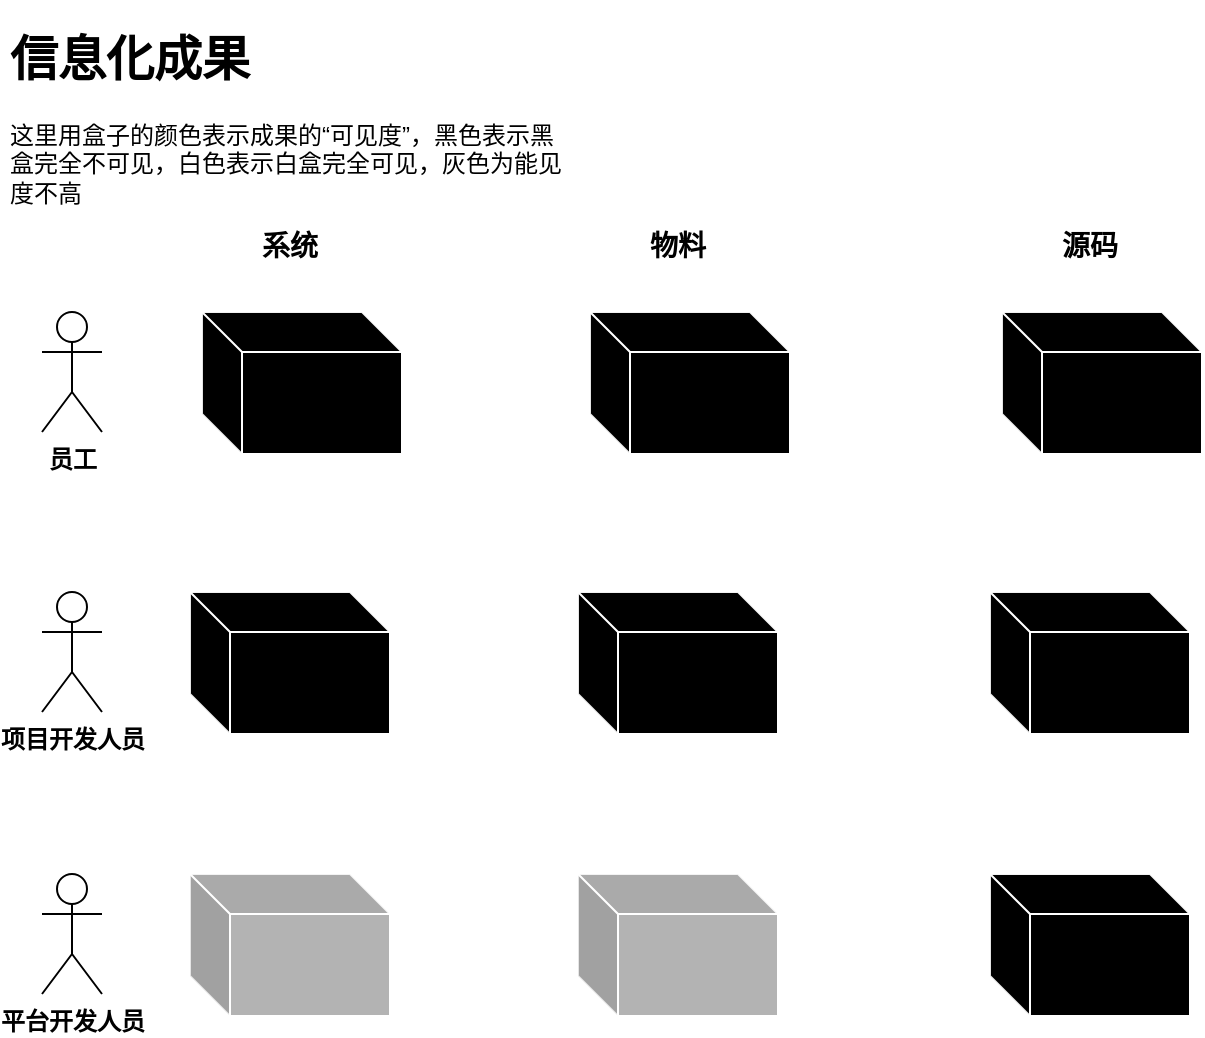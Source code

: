 <mxfile version="23.1.5" type="github">
  <diagram name="第 1 页" id="GiNgVYOG7Uos1pchXm_j">
    <mxGraphModel dx="1509" dy="798" grid="1" gridSize="10" guides="1" tooltips="1" connect="1" arrows="1" fold="1" page="1" pageScale="1" pageWidth="827" pageHeight="1169" math="0" shadow="0">
      <root>
        <mxCell id="0" />
        <mxCell id="1" parent="0" />
        <mxCell id="IuLcHBRxpZFN4A8LoV7O-1" value="&lt;b&gt;员工&lt;/b&gt;" style="shape=umlActor;verticalLabelPosition=bottom;verticalAlign=top;html=1;outlineConnect=0;" vertex="1" parent="1">
          <mxGeometry x="100" y="240" width="30" height="60" as="geometry" />
        </mxCell>
        <mxCell id="IuLcHBRxpZFN4A8LoV7O-2" value="&lt;b&gt;项目开发人员&lt;/b&gt;" style="shape=umlActor;verticalLabelPosition=bottom;verticalAlign=top;html=1;outlineConnect=0;" vertex="1" parent="1">
          <mxGeometry x="100" y="380" width="30" height="60" as="geometry" />
        </mxCell>
        <mxCell id="IuLcHBRxpZFN4A8LoV7O-5" value="&lt;b&gt;平台开发人员&lt;/b&gt;" style="shape=umlActor;verticalLabelPosition=bottom;verticalAlign=top;html=1;outlineConnect=0;" vertex="1" parent="1">
          <mxGeometry x="100" y="521" width="30" height="60" as="geometry" />
        </mxCell>
        <mxCell id="IuLcHBRxpZFN4A8LoV7O-7" value="" style="shape=cube;whiteSpace=wrap;html=1;boundedLbl=1;backgroundOutline=1;darkOpacity=0.05;darkOpacity2=0.1;fillColor=#000000;strokeColor=#FFFFFF;" vertex="1" parent="1">
          <mxGeometry x="180" y="240" width="100" height="71" as="geometry" />
        </mxCell>
        <mxCell id="IuLcHBRxpZFN4A8LoV7O-10" value="系统" style="text;html=1;align=center;verticalAlign=middle;whiteSpace=wrap;rounded=0;fontSize=14;fontStyle=1" vertex="1" parent="1">
          <mxGeometry x="194" y="192" width="60" height="30" as="geometry" />
        </mxCell>
        <mxCell id="IuLcHBRxpZFN4A8LoV7O-12" value="物料" style="text;html=1;align=center;verticalAlign=middle;whiteSpace=wrap;rounded=0;fontSize=14;fontStyle=1" vertex="1" parent="1">
          <mxGeometry x="388" y="192" width="60" height="30" as="geometry" />
        </mxCell>
        <mxCell id="IuLcHBRxpZFN4A8LoV7O-13" value="源码" style="text;html=1;align=center;verticalAlign=middle;whiteSpace=wrap;rounded=0;fontSize=14;fontStyle=1" vertex="1" parent="1">
          <mxGeometry x="594" y="192" width="60" height="30" as="geometry" />
        </mxCell>
        <mxCell id="IuLcHBRxpZFN4A8LoV7O-23" value="" style="shape=cube;whiteSpace=wrap;html=1;boundedLbl=1;backgroundOutline=1;darkOpacity=0.05;darkOpacity2=0.1;fillColor=#000000;strokeColor=#FFFFFF;" vertex="1" parent="1">
          <mxGeometry x="374" y="240" width="100" height="71" as="geometry" />
        </mxCell>
        <mxCell id="IuLcHBRxpZFN4A8LoV7O-24" value="" style="shape=cube;whiteSpace=wrap;html=1;boundedLbl=1;backgroundOutline=1;darkOpacity=0.05;darkOpacity2=0.1;fillColor=#000000;strokeColor=#FFFFFF;" vertex="1" parent="1">
          <mxGeometry x="580" y="240" width="100" height="71" as="geometry" />
        </mxCell>
        <mxCell id="IuLcHBRxpZFN4A8LoV7O-25" value="" style="shape=cube;whiteSpace=wrap;html=1;boundedLbl=1;backgroundOutline=1;darkOpacity=0.05;darkOpacity2=0.1;fillColor=#000000;strokeColor=#FFFFFF;" vertex="1" parent="1">
          <mxGeometry x="174" y="380" width="100" height="71" as="geometry" />
        </mxCell>
        <mxCell id="IuLcHBRxpZFN4A8LoV7O-26" value="" style="shape=cube;whiteSpace=wrap;html=1;boundedLbl=1;backgroundOutline=1;darkOpacity=0.05;darkOpacity2=0.1;fillColor=#000000;strokeColor=#FFFFFF;" vertex="1" parent="1">
          <mxGeometry x="368" y="380" width="100" height="71" as="geometry" />
        </mxCell>
        <mxCell id="IuLcHBRxpZFN4A8LoV7O-27" value="" style="shape=cube;whiteSpace=wrap;html=1;boundedLbl=1;backgroundOutline=1;darkOpacity=0.05;darkOpacity2=0.1;fillColor=#000000;strokeColor=#FFFFFF;" vertex="1" parent="1">
          <mxGeometry x="574" y="380" width="100" height="71" as="geometry" />
        </mxCell>
        <mxCell id="IuLcHBRxpZFN4A8LoV7O-28" value="" style="shape=cube;whiteSpace=wrap;html=1;boundedLbl=1;backgroundOutline=1;darkOpacity=0.05;darkOpacity2=0.1;fillColor=#B3B3B3;fontColor=#333333;strokeColor=#FFFFFF;" vertex="1" parent="1">
          <mxGeometry x="174" y="521" width="100" height="71" as="geometry" />
        </mxCell>
        <mxCell id="IuLcHBRxpZFN4A8LoV7O-29" value="" style="shape=cube;whiteSpace=wrap;html=1;boundedLbl=1;backgroundOutline=1;darkOpacity=0.05;darkOpacity2=0.1;fillColor=#B3B3B3;fontColor=#333333;strokeColor=#FFFFFF;" vertex="1" parent="1">
          <mxGeometry x="368" y="521" width="100" height="71" as="geometry" />
        </mxCell>
        <mxCell id="IuLcHBRxpZFN4A8LoV7O-30" value="" style="shape=cube;whiteSpace=wrap;html=1;boundedLbl=1;backgroundOutline=1;darkOpacity=0.05;darkOpacity2=0.1;fillColor=#000000;fontColor=#333333;strokeColor=#FFFFFF;" vertex="1" parent="1">
          <mxGeometry x="574" y="521" width="100" height="71" as="geometry" />
        </mxCell>
        <mxCell id="IuLcHBRxpZFN4A8LoV7O-31" value="&lt;h1&gt;信息化成果&lt;/h1&gt;&lt;div&gt;这里用盒子的颜色表示成果的“可见度”，黑色表示黑盒完全不可见，白色表示白盒完全可见，灰色为能见度不高&lt;/div&gt;" style="text;html=1;spacing=5;spacingTop=-20;whiteSpace=wrap;overflow=hidden;rounded=0;" vertex="1" parent="1">
          <mxGeometry x="79" y="94" width="290" height="98" as="geometry" />
        </mxCell>
      </root>
    </mxGraphModel>
  </diagram>
</mxfile>
